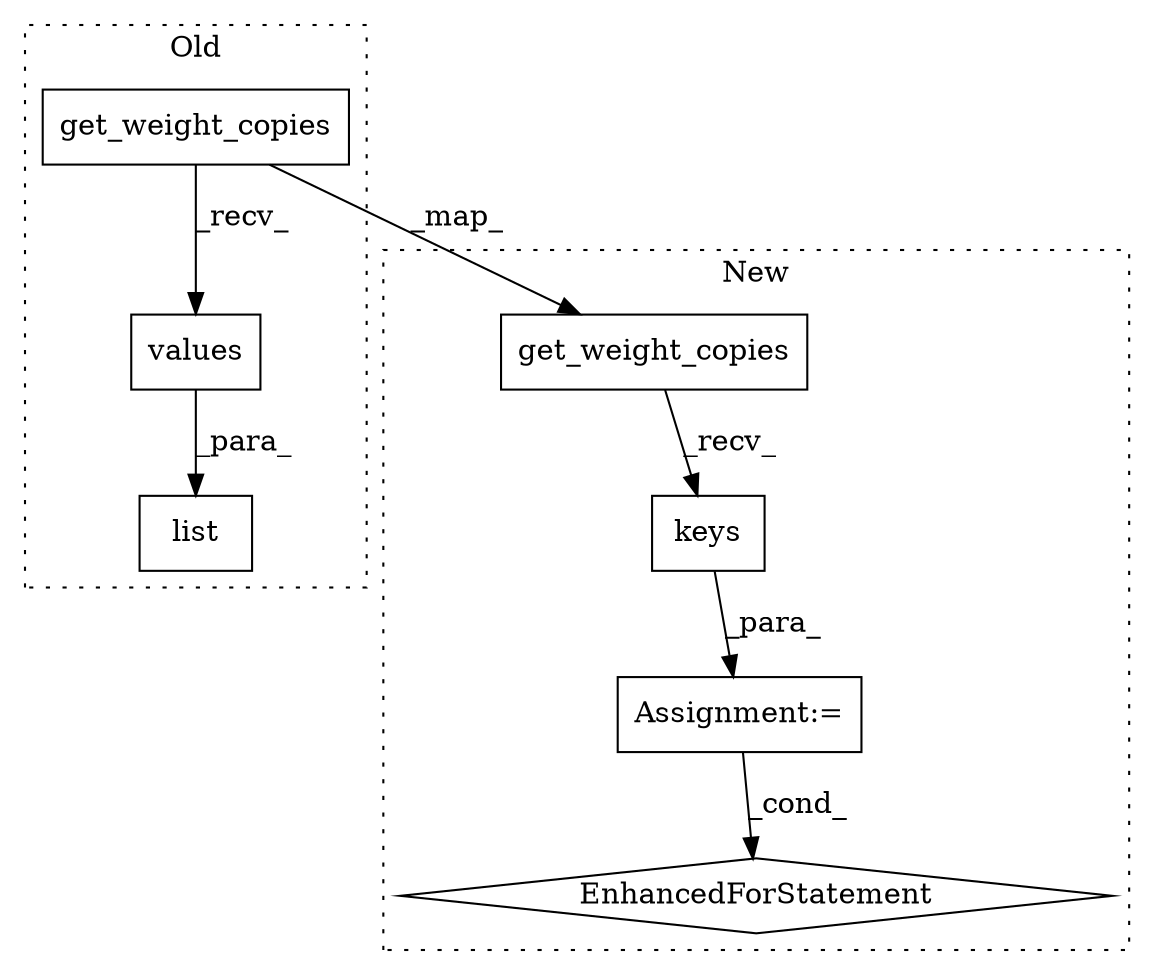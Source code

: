 digraph G {
subgraph cluster0 {
1 [label="get_weight_copies" a="32" s="7747" l="19" shape="box"];
5 [label="values" a="32" s="7767" l="8" shape="box"];
6 [label="list" a="32" s="7731,7775" l="5,1" shape="box"];
label = "Old";
style="dotted";
}
subgraph cluster1 {
2 [label="get_weight_copies" a="32" s="7904" l="19" shape="box"];
3 [label="EnhancedForStatement" a="70" s="8149,8232" l="53,2" shape="diamond"];
4 [label="keys" a="32" s="8226" l="6" shape="box"];
7 [label="Assignment:=" a="7" s="8149,8232" l="53,2" shape="box"];
label = "New";
style="dotted";
}
1 -> 5 [label="_recv_"];
1 -> 2 [label="_map_"];
2 -> 4 [label="_recv_"];
4 -> 7 [label="_para_"];
5 -> 6 [label="_para_"];
7 -> 3 [label="_cond_"];
}